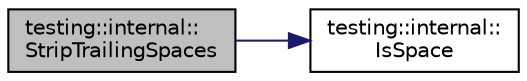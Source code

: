 digraph "testing::internal::StripTrailingSpaces"
{
 // LATEX_PDF_SIZE
  bgcolor="transparent";
  edge [fontname="Helvetica",fontsize="10",labelfontname="Helvetica",labelfontsize="10"];
  node [fontname="Helvetica",fontsize="10",shape=record];
  rankdir="LR";
  Node1 [label="testing::internal::\lStripTrailingSpaces",height=0.2,width=0.4,color="black", fillcolor="grey75", style="filled", fontcolor="black",tooltip=" "];
  Node1 -> Node2 [color="midnightblue",fontsize="10",style="solid",fontname="Helvetica"];
  Node2 [label="testing::internal::\lIsSpace",height=0.2,width=0.4,color="black",URL="$namespacetesting_1_1internal.html#af429e04f70f9c10f6aa76a5d1ccd389f",tooltip=" "];
}
